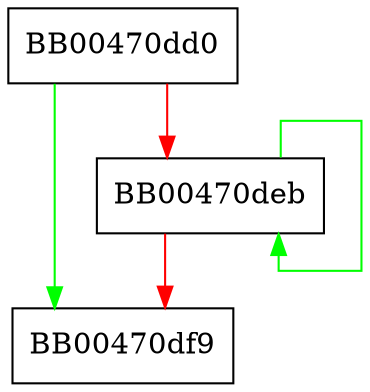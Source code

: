 digraph opt_num_rest {
  node [shape="box"];
  graph [splines=ortho];
  BB00470dd0 -> BB00470df9 [color="green"];
  BB00470dd0 -> BB00470deb [color="red"];
  BB00470deb -> BB00470deb [color="green"];
  BB00470deb -> BB00470df9 [color="red"];
}